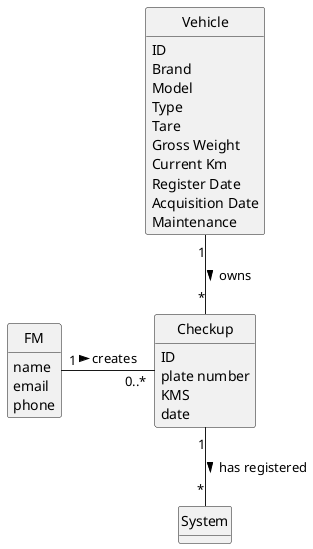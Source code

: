     @startuml
skinparam monochrome true
skinparam packageStyle rectangle
skinparam shadowing false

'left to right direction

skinparam classAttributeIconSize 0

hide circle
hide methods

'title Domain Model

'class Platform {
'  -description
'}

class FM {
    name
    email
    phone
}

class Checkup {
    ID
    plate number
     KMS
     date
}

'class Category {
'    description
'}

class Vehicle {
    ID
    Brand
    Model
    Type
    Tare
    Gross Weight
    Current Km
    Register Date
    Acquisition Date
    Maintenance
}

'class User {
'    name
'    email
'    password
'}

'Platform "1" -- "*" Organization : has registered >
'Platform "1" -- "*" Category : defines >
'FM "1" - "0..*" Vehicle : has >
FM "1" - "0..*" Checkup : creates >
'Task "*" -- "1" Employee: created by >
Vehicle "1" -- "*" Checkup : owns >
'Employee "0..1" -- "1" User: acts as >
Checkup "1" -- "*" System : has registered >

'Checkup "*" - "1" Category: cataloged as >
@enduml